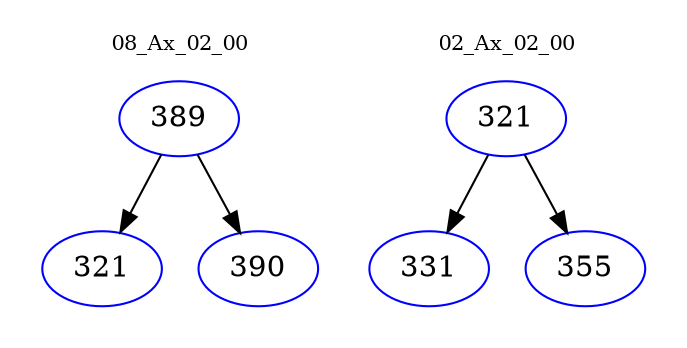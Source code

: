 digraph{
subgraph cluster_0 {
color = white
label = "08_Ax_02_00";
fontsize=10;
T0_389 [label="389", color="blue"]
T0_389 -> T0_321 [color="black"]
T0_321 [label="321", color="blue"]
T0_389 -> T0_390 [color="black"]
T0_390 [label="390", color="blue"]
}
subgraph cluster_1 {
color = white
label = "02_Ax_02_00";
fontsize=10;
T1_321 [label="321", color="blue"]
T1_321 -> T1_331 [color="black"]
T1_331 [label="331", color="blue"]
T1_321 -> T1_355 [color="black"]
T1_355 [label="355", color="blue"]
}
}
